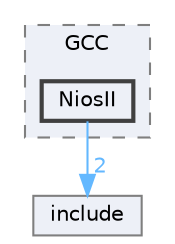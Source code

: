 digraph "D:/Projects/Raspberrypi_pico/pico_freertos_final/freertos_pico2/pico_freertos/FreeRTOS-Kernel/portable/GCC/NiosII"
{
 // LATEX_PDF_SIZE
  bgcolor="transparent";
  edge [fontname=Helvetica,fontsize=10,labelfontname=Helvetica,labelfontsize=10];
  node [fontname=Helvetica,fontsize=10,shape=box,height=0.2,width=0.4];
  compound=true
  subgraph clusterdir_d47f747b1f9f69e8b995df24b56b1471 {
    graph [ bgcolor="#edf0f7", pencolor="grey50", label="GCC", fontname=Helvetica,fontsize=10 style="filled,dashed", URL="dir_d47f747b1f9f69e8b995df24b56b1471.html",tooltip=""]
  dir_05c3a6c404b02c9a431c4c225f09bee8 [label="NiosII", fillcolor="#edf0f7", color="grey25", style="filled,bold", URL="dir_05c3a6c404b02c9a431c4c225f09bee8.html",tooltip=""];
  }
  dir_c69ece34c3f150cb2c6f1098178b172a [label="include", fillcolor="#edf0f7", color="grey50", style="filled", URL="dir_c69ece34c3f150cb2c6f1098178b172a.html",tooltip=""];
  dir_05c3a6c404b02c9a431c4c225f09bee8->dir_c69ece34c3f150cb2c6f1098178b172a [headlabel="2", labeldistance=1.5 headhref="dir_000148_000125.html" href="dir_000148_000125.html" color="steelblue1" fontcolor="steelblue1"];
}
